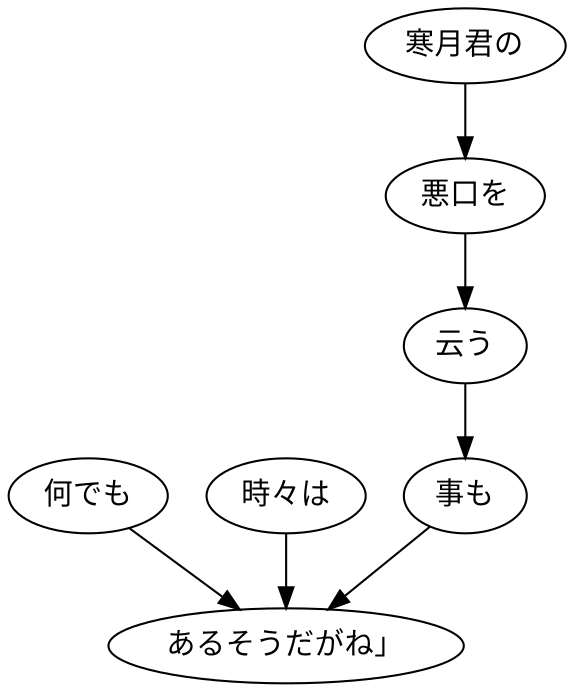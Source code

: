 digraph graph2411 {
	node0 [label="何でも"];
	node1 [label="時々は"];
	node2 [label="寒月君の"];
	node3 [label="悪口を"];
	node4 [label="云う"];
	node5 [label="事も"];
	node6 [label="あるそうだがね」"];
	node0 -> node6;
	node1 -> node6;
	node2 -> node3;
	node3 -> node4;
	node4 -> node5;
	node5 -> node6;
}
